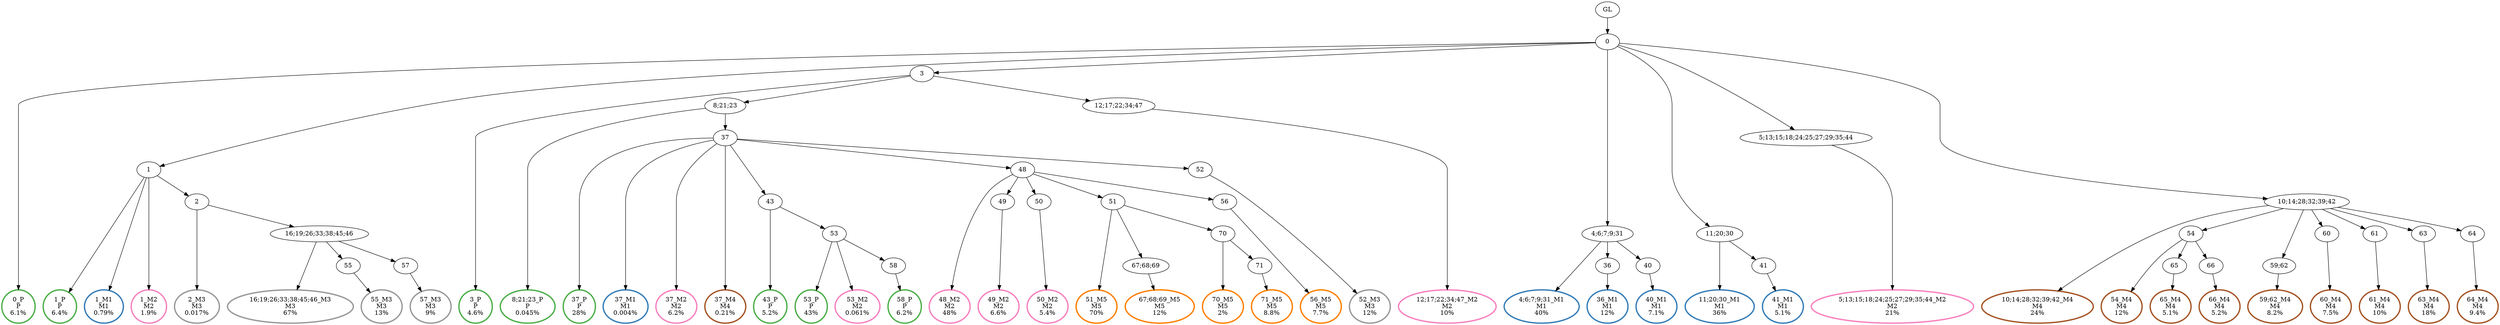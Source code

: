 digraph T {
	{
		rank=same
		78 [penwidth=3,colorscheme=set19,color=3,label="0_P\nP\n6.1%"]
		76 [penwidth=3,colorscheme=set19,color=3,label="1_P\nP\n6.4%"]
		74 [penwidth=3,colorscheme=set19,color=3,label="3_P\nP\n4.6%"]
		72 [penwidth=3,colorscheme=set19,color=3,label="8;21;23_P\nP\n0.045%"]
		70 [penwidth=3,colorscheme=set19,color=3,label="37_P\nP\n28%"]
		68 [penwidth=3,colorscheme=set19,color=3,label="43_P\nP\n5.2%"]
		66 [penwidth=3,colorscheme=set19,color=3,label="53_P\nP\n43%"]
		64 [penwidth=3,colorscheme=set19,color=3,label="58_P\nP\n6.2%"]
		63 [penwidth=3,colorscheme=set19,color=2,label="1_M1\nM1\n0.79%"]
		62 [penwidth=3,colorscheme=set19,color=2,label="37_M1\nM1\n0.004%"]
		60 [penwidth=3,colorscheme=set19,color=2,label="4;6;7;9;31_M1\nM1\n40%"]
		58 [penwidth=3,colorscheme=set19,color=2,label="36_M1\nM1\n12%"]
		56 [penwidth=3,colorscheme=set19,color=2,label="40_M1\nM1\n7.1%"]
		54 [penwidth=3,colorscheme=set19,color=2,label="11;20;30_M1\nM1\n36%"]
		52 [penwidth=3,colorscheme=set19,color=2,label="41_M1\nM1\n5.1%"]
		51 [penwidth=3,colorscheme=set19,color=8,label="1_M2\nM2\n1.9%"]
		50 [penwidth=3,colorscheme=set19,color=8,label="37_M2\nM2\n6.2%"]
		49 [penwidth=3,colorscheme=set19,color=8,label="53_M2\nM2\n0.061%"]
		47 [penwidth=3,colorscheme=set19,color=8,label="48_M2\nM2\n48%"]
		45 [penwidth=3,colorscheme=set19,color=8,label="49_M2\nM2\n6.6%"]
		43 [penwidth=3,colorscheme=set19,color=8,label="50_M2\nM2\n5.4%"]
		41 [penwidth=3,colorscheme=set19,color=8,label="12;17;22;34;47_M2\nM2\n10%"]
		39 [penwidth=3,colorscheme=set19,color=8,label="5;13;15;18;24;25;27;29;35;44_M2\nM2\n21%"]
		37 [penwidth=3,colorscheme=set19,color=9,label="2_M3\nM3\n0.017%"]
		35 [penwidth=3,colorscheme=set19,color=9,label="16;19;26;33;38;45;46_M3\nM3\n67%"]
		33 [penwidth=3,colorscheme=set19,color=9,label="55_M3\nM3\n13%"]
		31 [penwidth=3,colorscheme=set19,color=9,label="57_M3\nM3\n9%"]
		29 [penwidth=3,colorscheme=set19,color=9,label="52_M3\nM3\n12%"]
		28 [penwidth=3,colorscheme=set19,color=7,label="37_M4\nM4\n0.21%"]
		26 [penwidth=3,colorscheme=set19,color=7,label="10;14;28;32;39;42_M4\nM4\n24%"]
		24 [penwidth=3,colorscheme=set19,color=7,label="54_M4\nM4\n12%"]
		22 [penwidth=3,colorscheme=set19,color=7,label="65_M4\nM4\n5.1%"]
		20 [penwidth=3,colorscheme=set19,color=7,label="66_M4\nM4\n5.2%"]
		18 [penwidth=3,colorscheme=set19,color=7,label="59;62_M4\nM4\n8.2%"]
		16 [penwidth=3,colorscheme=set19,color=7,label="60_M4\nM4\n7.5%"]
		14 [penwidth=3,colorscheme=set19,color=7,label="61_M4\nM4\n10%"]
		12 [penwidth=3,colorscheme=set19,color=7,label="63_M4\nM4\n18%"]
		10 [penwidth=3,colorscheme=set19,color=7,label="64_M4\nM4\n9.4%"]
		8 [penwidth=3,colorscheme=set19,color=5,label="51_M5\nM5\n70%"]
		6 [penwidth=3,colorscheme=set19,color=5,label="67;68;69_M5\nM5\n12%"]
		4 [penwidth=3,colorscheme=set19,color=5,label="70_M5\nM5\n2%"]
		2 [penwidth=3,colorscheme=set19,color=5,label="71_M5\nM5\n8.8%"]
		0 [penwidth=3,colorscheme=set19,color=5,label="56_M5\nM5\n7.7%"]
	}
	80 [label="GL"]
	79 [label="0"]
	77 [label="1"]
	75 [label="3"]
	73 [label="8;21;23"]
	71 [label="37"]
	69 [label="43"]
	67 [label="53"]
	65 [label="58"]
	61 [label="4;6;7;9;31"]
	59 [label="36"]
	57 [label="40"]
	55 [label="11;20;30"]
	53 [label="41"]
	48 [label="48"]
	46 [label="49"]
	44 [label="50"]
	42 [label="12;17;22;34;47"]
	40 [label="5;13;15;18;24;25;27;29;35;44"]
	38 [label="2"]
	36 [label="16;19;26;33;38;45;46"]
	34 [label="55"]
	32 [label="57"]
	30 [label="52"]
	27 [label="10;14;28;32;39;42"]
	25 [label="54"]
	23 [label="65"]
	21 [label="66"]
	19 [label="59;62"]
	17 [label="60"]
	15 [label="61"]
	13 [label="63"]
	11 [label="64"]
	9 [label="51"]
	7 [label="67;68;69"]
	5 [label="70"]
	3 [label="71"]
	1 [label="56"]
	80 -> 79
	79 -> 78
	79 -> 77
	79 -> 75
	79 -> 61
	79 -> 55
	79 -> 40
	79 -> 27
	77 -> 76
	77 -> 63
	77 -> 51
	77 -> 38
	75 -> 74
	75 -> 73
	75 -> 42
	73 -> 72
	73 -> 71
	71 -> 70
	71 -> 69
	71 -> 62
	71 -> 50
	71 -> 48
	71 -> 30
	71 -> 28
	69 -> 68
	69 -> 67
	67 -> 66
	67 -> 65
	67 -> 49
	65 -> 64
	61 -> 60
	61 -> 59
	61 -> 57
	59 -> 58
	57 -> 56
	55 -> 54
	55 -> 53
	53 -> 52
	48 -> 47
	48 -> 46
	48 -> 44
	48 -> 9
	48 -> 1
	46 -> 45
	44 -> 43
	42 -> 41
	40 -> 39
	38 -> 37
	38 -> 36
	36 -> 35
	36 -> 34
	36 -> 32
	34 -> 33
	32 -> 31
	30 -> 29
	27 -> 26
	27 -> 25
	27 -> 19
	27 -> 17
	27 -> 15
	27 -> 13
	27 -> 11
	25 -> 24
	25 -> 23
	25 -> 21
	23 -> 22
	21 -> 20
	19 -> 18
	17 -> 16
	15 -> 14
	13 -> 12
	11 -> 10
	9 -> 8
	9 -> 7
	9 -> 5
	7 -> 6
	5 -> 4
	5 -> 3
	3 -> 2
	1 -> 0
}
